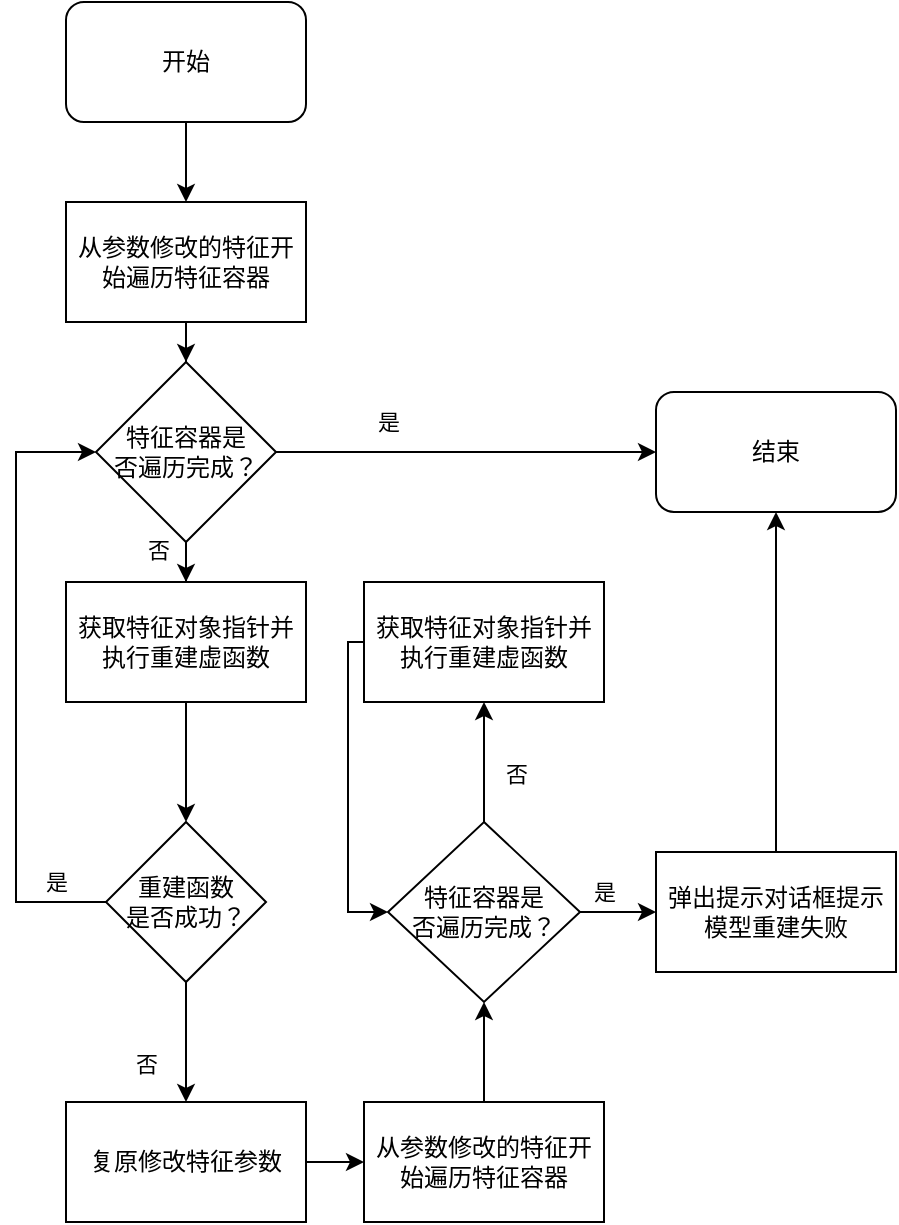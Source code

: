 <mxfile version="22.0.8" type="github">
  <diagram name="第 1 页" id="hYPSlPm09kYANWNBESSa">
    <mxGraphModel dx="1290" dy="580" grid="1" gridSize="10" guides="1" tooltips="1" connect="1" arrows="1" fold="1" page="1" pageScale="1" pageWidth="827" pageHeight="1169" math="0" shadow="0">
      <root>
        <mxCell id="0" />
        <mxCell id="1" parent="0" />
        <mxCell id="pT_tMdGWYm5MswHN4T52-10" style="edgeStyle=orthogonalEdgeStyle;rounded=0;orthogonalLoop=1;jettySize=auto;html=1;exitX=0.5;exitY=1;exitDx=0;exitDy=0;" edge="1" parent="1" source="pT_tMdGWYm5MswHN4T52-1" target="pT_tMdGWYm5MswHN4T52-2">
          <mxGeometry relative="1" as="geometry" />
        </mxCell>
        <mxCell id="pT_tMdGWYm5MswHN4T52-1" value="开始" style="rounded=1;whiteSpace=wrap;html=1;" vertex="1" parent="1">
          <mxGeometry x="205" y="60" width="120" height="60" as="geometry" />
        </mxCell>
        <mxCell id="pT_tMdGWYm5MswHN4T52-11" style="edgeStyle=orthogonalEdgeStyle;rounded=0;orthogonalLoop=1;jettySize=auto;html=1;entryX=0.5;entryY=0;entryDx=0;entryDy=0;" edge="1" parent="1" source="pT_tMdGWYm5MswHN4T52-2" target="pT_tMdGWYm5MswHN4T52-3">
          <mxGeometry relative="1" as="geometry" />
        </mxCell>
        <mxCell id="pT_tMdGWYm5MswHN4T52-2" value="从参数修改的特征开始遍历特征容器" style="rounded=0;whiteSpace=wrap;html=1;" vertex="1" parent="1">
          <mxGeometry x="205" y="160" width="120" height="60" as="geometry" />
        </mxCell>
        <mxCell id="pT_tMdGWYm5MswHN4T52-12" style="edgeStyle=orthogonalEdgeStyle;rounded=0;orthogonalLoop=1;jettySize=auto;html=1;entryX=0.5;entryY=0;entryDx=0;entryDy=0;" edge="1" parent="1" source="pT_tMdGWYm5MswHN4T52-3" target="pT_tMdGWYm5MswHN4T52-4">
          <mxGeometry relative="1" as="geometry" />
        </mxCell>
        <mxCell id="pT_tMdGWYm5MswHN4T52-19" value="否" style="edgeLabel;html=1;align=center;verticalAlign=middle;resizable=0;points=[];" vertex="1" connectable="0" parent="pT_tMdGWYm5MswHN4T52-12">
          <mxGeometry x="0.216" y="-3" relative="1" as="geometry">
            <mxPoint x="-17" as="offset" />
          </mxGeometry>
        </mxCell>
        <mxCell id="pT_tMdGWYm5MswHN4T52-20" style="edgeStyle=orthogonalEdgeStyle;rounded=0;orthogonalLoop=1;jettySize=auto;html=1;entryX=0;entryY=0.5;entryDx=0;entryDy=0;" edge="1" parent="1" source="pT_tMdGWYm5MswHN4T52-3" target="pT_tMdGWYm5MswHN4T52-18">
          <mxGeometry relative="1" as="geometry" />
        </mxCell>
        <mxCell id="pT_tMdGWYm5MswHN4T52-21" value="是" style="edgeLabel;html=1;align=center;verticalAlign=middle;resizable=0;points=[];" vertex="1" connectable="0" parent="pT_tMdGWYm5MswHN4T52-20">
          <mxGeometry x="-0.314" y="3" relative="1" as="geometry">
            <mxPoint x="-9" y="-12" as="offset" />
          </mxGeometry>
        </mxCell>
        <mxCell id="pT_tMdGWYm5MswHN4T52-3" value="特征容器是&lt;br&gt;否遍历完成？" style="rhombus;whiteSpace=wrap;html=1;" vertex="1" parent="1">
          <mxGeometry x="220" y="240" width="90" height="90" as="geometry" />
        </mxCell>
        <mxCell id="pT_tMdGWYm5MswHN4T52-13" style="edgeStyle=orthogonalEdgeStyle;rounded=0;orthogonalLoop=1;jettySize=auto;html=1;entryX=0.5;entryY=0;entryDx=0;entryDy=0;" edge="1" parent="1" source="pT_tMdGWYm5MswHN4T52-4" target="pT_tMdGWYm5MswHN4T52-5">
          <mxGeometry relative="1" as="geometry" />
        </mxCell>
        <mxCell id="pT_tMdGWYm5MswHN4T52-4" value="获取特征对象指针并执行重建虚函数" style="rounded=0;whiteSpace=wrap;html=1;" vertex="1" parent="1">
          <mxGeometry x="205" y="350" width="120" height="60" as="geometry" />
        </mxCell>
        <mxCell id="pT_tMdGWYm5MswHN4T52-23" style="edgeStyle=orthogonalEdgeStyle;rounded=0;orthogonalLoop=1;jettySize=auto;html=1;entryX=0.5;entryY=0;entryDx=0;entryDy=0;" edge="1" parent="1" source="pT_tMdGWYm5MswHN4T52-5" target="pT_tMdGWYm5MswHN4T52-6">
          <mxGeometry relative="1" as="geometry" />
        </mxCell>
        <mxCell id="pT_tMdGWYm5MswHN4T52-24" value="否" style="edgeLabel;html=1;align=center;verticalAlign=middle;resizable=0;points=[];" vertex="1" connectable="0" parent="pT_tMdGWYm5MswHN4T52-23">
          <mxGeometry x="0.345" y="-4" relative="1" as="geometry">
            <mxPoint x="-16" as="offset" />
          </mxGeometry>
        </mxCell>
        <mxCell id="pT_tMdGWYm5MswHN4T52-28" style="edgeStyle=orthogonalEdgeStyle;rounded=0;orthogonalLoop=1;jettySize=auto;html=1;entryX=0;entryY=0.5;entryDx=0;entryDy=0;exitX=0;exitY=0.5;exitDx=0;exitDy=0;" edge="1" parent="1" source="pT_tMdGWYm5MswHN4T52-5" target="pT_tMdGWYm5MswHN4T52-3">
          <mxGeometry relative="1" as="geometry">
            <mxPoint x="205" y="510" as="sourcePoint" />
            <mxPoint x="200" y="285" as="targetPoint" />
            <Array as="points">
              <mxPoint x="180" y="510" />
              <mxPoint x="180" y="285" />
            </Array>
          </mxGeometry>
        </mxCell>
        <mxCell id="pT_tMdGWYm5MswHN4T52-29" value="是" style="edgeLabel;html=1;align=center;verticalAlign=middle;resizable=0;points=[];" vertex="1" connectable="0" parent="pT_tMdGWYm5MswHN4T52-28">
          <mxGeometry x="-0.818" y="-2" relative="1" as="geometry">
            <mxPoint x="3" y="-8" as="offset" />
          </mxGeometry>
        </mxCell>
        <mxCell id="pT_tMdGWYm5MswHN4T52-5" value="重建函数&lt;br&gt;是否成功？" style="rhombus;whiteSpace=wrap;html=1;" vertex="1" parent="1">
          <mxGeometry x="225" y="470" width="80" height="80" as="geometry" />
        </mxCell>
        <mxCell id="pT_tMdGWYm5MswHN4T52-26" style="edgeStyle=orthogonalEdgeStyle;rounded=0;orthogonalLoop=1;jettySize=auto;html=1;entryX=0;entryY=0.5;entryDx=0;entryDy=0;" edge="1" parent="1" source="pT_tMdGWYm5MswHN4T52-6" target="pT_tMdGWYm5MswHN4T52-25">
          <mxGeometry relative="1" as="geometry" />
        </mxCell>
        <mxCell id="pT_tMdGWYm5MswHN4T52-6" value="复原修改特征参数" style="rounded=0;whiteSpace=wrap;html=1;" vertex="1" parent="1">
          <mxGeometry x="205" y="610" width="120" height="60" as="geometry" />
        </mxCell>
        <mxCell id="pT_tMdGWYm5MswHN4T52-16" style="edgeStyle=orthogonalEdgeStyle;rounded=0;orthogonalLoop=1;jettySize=auto;html=1;entryX=0.5;entryY=1;entryDx=0;entryDy=0;" edge="1" parent="1" source="pT_tMdGWYm5MswHN4T52-7" target="pT_tMdGWYm5MswHN4T52-8">
          <mxGeometry relative="1" as="geometry" />
        </mxCell>
        <mxCell id="pT_tMdGWYm5MswHN4T52-38" value="否" style="edgeLabel;html=1;align=center;verticalAlign=middle;resizable=0;points=[];" vertex="1" connectable="0" parent="pT_tMdGWYm5MswHN4T52-16">
          <mxGeometry x="-0.2" y="2" relative="1" as="geometry">
            <mxPoint x="18" as="offset" />
          </mxGeometry>
        </mxCell>
        <mxCell id="pT_tMdGWYm5MswHN4T52-34" style="edgeStyle=orthogonalEdgeStyle;rounded=0;orthogonalLoop=1;jettySize=auto;html=1;entryX=0;entryY=0.5;entryDx=0;entryDy=0;" edge="1" parent="1" source="pT_tMdGWYm5MswHN4T52-7" target="pT_tMdGWYm5MswHN4T52-33">
          <mxGeometry relative="1" as="geometry">
            <mxPoint x="490" y="540" as="targetPoint" />
          </mxGeometry>
        </mxCell>
        <mxCell id="pT_tMdGWYm5MswHN4T52-37" value="是" style="edgeLabel;html=1;align=center;verticalAlign=middle;resizable=0;points=[];" vertex="1" connectable="0" parent="pT_tMdGWYm5MswHN4T52-34">
          <mxGeometry x="-0.343" y="-1" relative="1" as="geometry">
            <mxPoint x="-2" y="-11" as="offset" />
          </mxGeometry>
        </mxCell>
        <mxCell id="pT_tMdGWYm5MswHN4T52-7" value="特征容器是&lt;br style=&quot;border-color: var(--border-color);&quot;&gt;否遍历完成？" style="rhombus;whiteSpace=wrap;html=1;" vertex="1" parent="1">
          <mxGeometry x="366" y="470" width="96" height="90" as="geometry" />
        </mxCell>
        <mxCell id="pT_tMdGWYm5MswHN4T52-39" style="edgeStyle=orthogonalEdgeStyle;rounded=0;orthogonalLoop=1;jettySize=auto;html=1;entryX=0;entryY=0.5;entryDx=0;entryDy=0;" edge="1" parent="1" source="pT_tMdGWYm5MswHN4T52-8" target="pT_tMdGWYm5MswHN4T52-7">
          <mxGeometry relative="1" as="geometry">
            <Array as="points">
              <mxPoint x="346" y="380" />
              <mxPoint x="346" y="515" />
            </Array>
          </mxGeometry>
        </mxCell>
        <mxCell id="pT_tMdGWYm5MswHN4T52-8" value="获取特征对象指针并执行重建虚函数" style="rounded=0;whiteSpace=wrap;html=1;" vertex="1" parent="1">
          <mxGeometry x="354" y="350" width="120" height="60" as="geometry" />
        </mxCell>
        <mxCell id="pT_tMdGWYm5MswHN4T52-18" value="结束" style="rounded=1;whiteSpace=wrap;html=1;" vertex="1" parent="1">
          <mxGeometry x="500" y="255" width="120" height="60" as="geometry" />
        </mxCell>
        <mxCell id="pT_tMdGWYm5MswHN4T52-27" style="edgeStyle=orthogonalEdgeStyle;rounded=0;orthogonalLoop=1;jettySize=auto;html=1;" edge="1" parent="1" source="pT_tMdGWYm5MswHN4T52-25" target="pT_tMdGWYm5MswHN4T52-7">
          <mxGeometry relative="1" as="geometry" />
        </mxCell>
        <mxCell id="pT_tMdGWYm5MswHN4T52-25" value="从参数修改的特征开始遍历特征容器" style="rounded=0;whiteSpace=wrap;html=1;" vertex="1" parent="1">
          <mxGeometry x="354" y="610" width="120" height="60" as="geometry" />
        </mxCell>
        <mxCell id="pT_tMdGWYm5MswHN4T52-36" style="edgeStyle=orthogonalEdgeStyle;rounded=0;orthogonalLoop=1;jettySize=auto;html=1;entryX=0.5;entryY=1;entryDx=0;entryDy=0;" edge="1" parent="1" source="pT_tMdGWYm5MswHN4T52-33" target="pT_tMdGWYm5MswHN4T52-18">
          <mxGeometry relative="1" as="geometry" />
        </mxCell>
        <mxCell id="pT_tMdGWYm5MswHN4T52-33" value="弹出提示对话框提示模型重建失败" style="rounded=0;whiteSpace=wrap;html=1;" vertex="1" parent="1">
          <mxGeometry x="500" y="485" width="120" height="60" as="geometry" />
        </mxCell>
      </root>
    </mxGraphModel>
  </diagram>
</mxfile>
